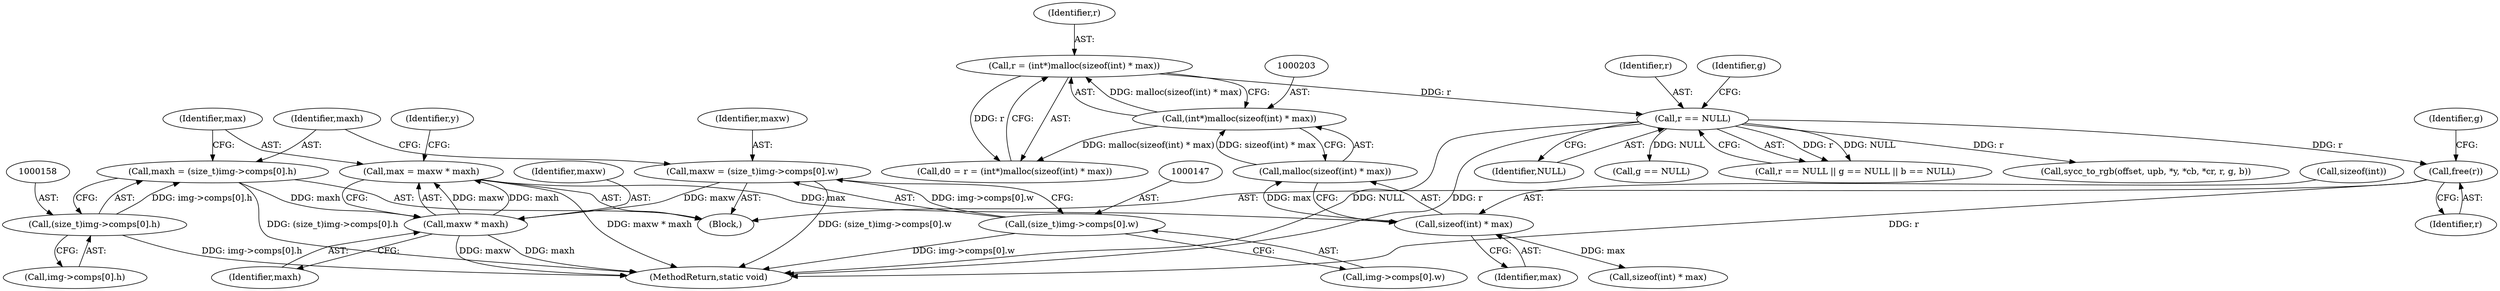 digraph "0_openjpeg_15f081c89650dccee4aa4ae66f614c3fdb268767_2@API" {
"1000336" [label="(Call,free(r))"];
"1000233" [label="(Call,r == NULL)"];
"1000200" [label="(Call,r = (int*)malloc(sizeof(int) * max))"];
"1000202" [label="(Call,(int*)malloc(sizeof(int) * max))"];
"1000204" [label="(Call,malloc(sizeof(int) * max))"];
"1000205" [label="(Call,sizeof(int) * max)"];
"1000166" [label="(Call,max = maxw * maxh)"];
"1000168" [label="(Call,maxw * maxh)"];
"1000144" [label="(Call,maxw = (size_t)img->comps[0].w)"];
"1000146" [label="(Call,(size_t)img->comps[0].w)"];
"1000155" [label="(Call,maxh = (size_t)img->comps[0].h)"];
"1000157" [label="(Call,(size_t)img->comps[0].h)"];
"1000146" [label="(Call,(size_t)img->comps[0].w)"];
"1000339" [label="(Identifier,g)"];
"1000145" [label="(Identifier,maxw)"];
"1000172" [label="(Identifier,y)"];
"1000232" [label="(Call,r == NULL || g == NULL || b == NULL)"];
"1000235" [label="(Identifier,NULL)"];
"1000233" [label="(Call,r == NULL)"];
"1000237" [label="(Call,g == NULL)"];
"1000170" [label="(Identifier,maxh)"];
"1000234" [label="(Identifier,r)"];
"1000342" [label="(MethodReturn,static void)"];
"1000155" [label="(Call,maxh = (size_t)img->comps[0].h)"];
"1000206" [label="(Call,sizeof(int))"];
"1000168" [label="(Call,maxw * maxh)"];
"1000204" [label="(Call,malloc(sizeof(int) * max))"];
"1000144" [label="(Call,maxw = (size_t)img->comps[0].w)"];
"1000166" [label="(Call,max = maxw * maxh)"];
"1000167" [label="(Identifier,max)"];
"1000198" [label="(Call,d0 = r = (int*)malloc(sizeof(int) * max))"];
"1000148" [label="(Call,img->comps[0].w)"];
"1000159" [label="(Call,img->comps[0].h)"];
"1000208" [label="(Identifier,max)"];
"1000157" [label="(Call,(size_t)img->comps[0].h)"];
"1000254" [label="(Call,sycc_to_rgb(offset, upb, *y, *cb, *cr, r, g, b))"];
"1000169" [label="(Identifier,maxw)"];
"1000238" [label="(Identifier,g)"];
"1000337" [label="(Identifier,r)"];
"1000156" [label="(Identifier,maxh)"];
"1000216" [label="(Call,sizeof(int) * max)"];
"1000205" [label="(Call,sizeof(int) * max)"];
"1000202" [label="(Call,(int*)malloc(sizeof(int) * max))"];
"1000201" [label="(Identifier,r)"];
"1000200" [label="(Call,r = (int*)malloc(sizeof(int) * max))"];
"1000103" [label="(Block,)"];
"1000336" [label="(Call,free(r))"];
"1000336" -> "1000103"  [label="AST: "];
"1000336" -> "1000337"  [label="CFG: "];
"1000337" -> "1000336"  [label="AST: "];
"1000339" -> "1000336"  [label="CFG: "];
"1000336" -> "1000342"  [label="DDG: r"];
"1000233" -> "1000336"  [label="DDG: r"];
"1000233" -> "1000232"  [label="AST: "];
"1000233" -> "1000235"  [label="CFG: "];
"1000234" -> "1000233"  [label="AST: "];
"1000235" -> "1000233"  [label="AST: "];
"1000238" -> "1000233"  [label="CFG: "];
"1000232" -> "1000233"  [label="CFG: "];
"1000233" -> "1000342"  [label="DDG: NULL"];
"1000233" -> "1000342"  [label="DDG: r"];
"1000233" -> "1000232"  [label="DDG: r"];
"1000233" -> "1000232"  [label="DDG: NULL"];
"1000200" -> "1000233"  [label="DDG: r"];
"1000233" -> "1000237"  [label="DDG: NULL"];
"1000233" -> "1000254"  [label="DDG: r"];
"1000200" -> "1000198"  [label="AST: "];
"1000200" -> "1000202"  [label="CFG: "];
"1000201" -> "1000200"  [label="AST: "];
"1000202" -> "1000200"  [label="AST: "];
"1000198" -> "1000200"  [label="CFG: "];
"1000200" -> "1000198"  [label="DDG: r"];
"1000202" -> "1000200"  [label="DDG: malloc(sizeof(int) * max)"];
"1000202" -> "1000204"  [label="CFG: "];
"1000203" -> "1000202"  [label="AST: "];
"1000204" -> "1000202"  [label="AST: "];
"1000202" -> "1000198"  [label="DDG: malloc(sizeof(int) * max)"];
"1000204" -> "1000202"  [label="DDG: sizeof(int) * max"];
"1000204" -> "1000205"  [label="CFG: "];
"1000205" -> "1000204"  [label="AST: "];
"1000205" -> "1000204"  [label="DDG: max"];
"1000205" -> "1000208"  [label="CFG: "];
"1000206" -> "1000205"  [label="AST: "];
"1000208" -> "1000205"  [label="AST: "];
"1000166" -> "1000205"  [label="DDG: max"];
"1000205" -> "1000216"  [label="DDG: max"];
"1000166" -> "1000103"  [label="AST: "];
"1000166" -> "1000168"  [label="CFG: "];
"1000167" -> "1000166"  [label="AST: "];
"1000168" -> "1000166"  [label="AST: "];
"1000172" -> "1000166"  [label="CFG: "];
"1000166" -> "1000342"  [label="DDG: maxw * maxh"];
"1000168" -> "1000166"  [label="DDG: maxw"];
"1000168" -> "1000166"  [label="DDG: maxh"];
"1000168" -> "1000170"  [label="CFG: "];
"1000169" -> "1000168"  [label="AST: "];
"1000170" -> "1000168"  [label="AST: "];
"1000168" -> "1000342"  [label="DDG: maxw"];
"1000168" -> "1000342"  [label="DDG: maxh"];
"1000144" -> "1000168"  [label="DDG: maxw"];
"1000155" -> "1000168"  [label="DDG: maxh"];
"1000144" -> "1000103"  [label="AST: "];
"1000144" -> "1000146"  [label="CFG: "];
"1000145" -> "1000144"  [label="AST: "];
"1000146" -> "1000144"  [label="AST: "];
"1000156" -> "1000144"  [label="CFG: "];
"1000144" -> "1000342"  [label="DDG: (size_t)img->comps[0].w"];
"1000146" -> "1000144"  [label="DDG: img->comps[0].w"];
"1000146" -> "1000148"  [label="CFG: "];
"1000147" -> "1000146"  [label="AST: "];
"1000148" -> "1000146"  [label="AST: "];
"1000146" -> "1000342"  [label="DDG: img->comps[0].w"];
"1000155" -> "1000103"  [label="AST: "];
"1000155" -> "1000157"  [label="CFG: "];
"1000156" -> "1000155"  [label="AST: "];
"1000157" -> "1000155"  [label="AST: "];
"1000167" -> "1000155"  [label="CFG: "];
"1000155" -> "1000342"  [label="DDG: (size_t)img->comps[0].h"];
"1000157" -> "1000155"  [label="DDG: img->comps[0].h"];
"1000157" -> "1000159"  [label="CFG: "];
"1000158" -> "1000157"  [label="AST: "];
"1000159" -> "1000157"  [label="AST: "];
"1000157" -> "1000342"  [label="DDG: img->comps[0].h"];
}
